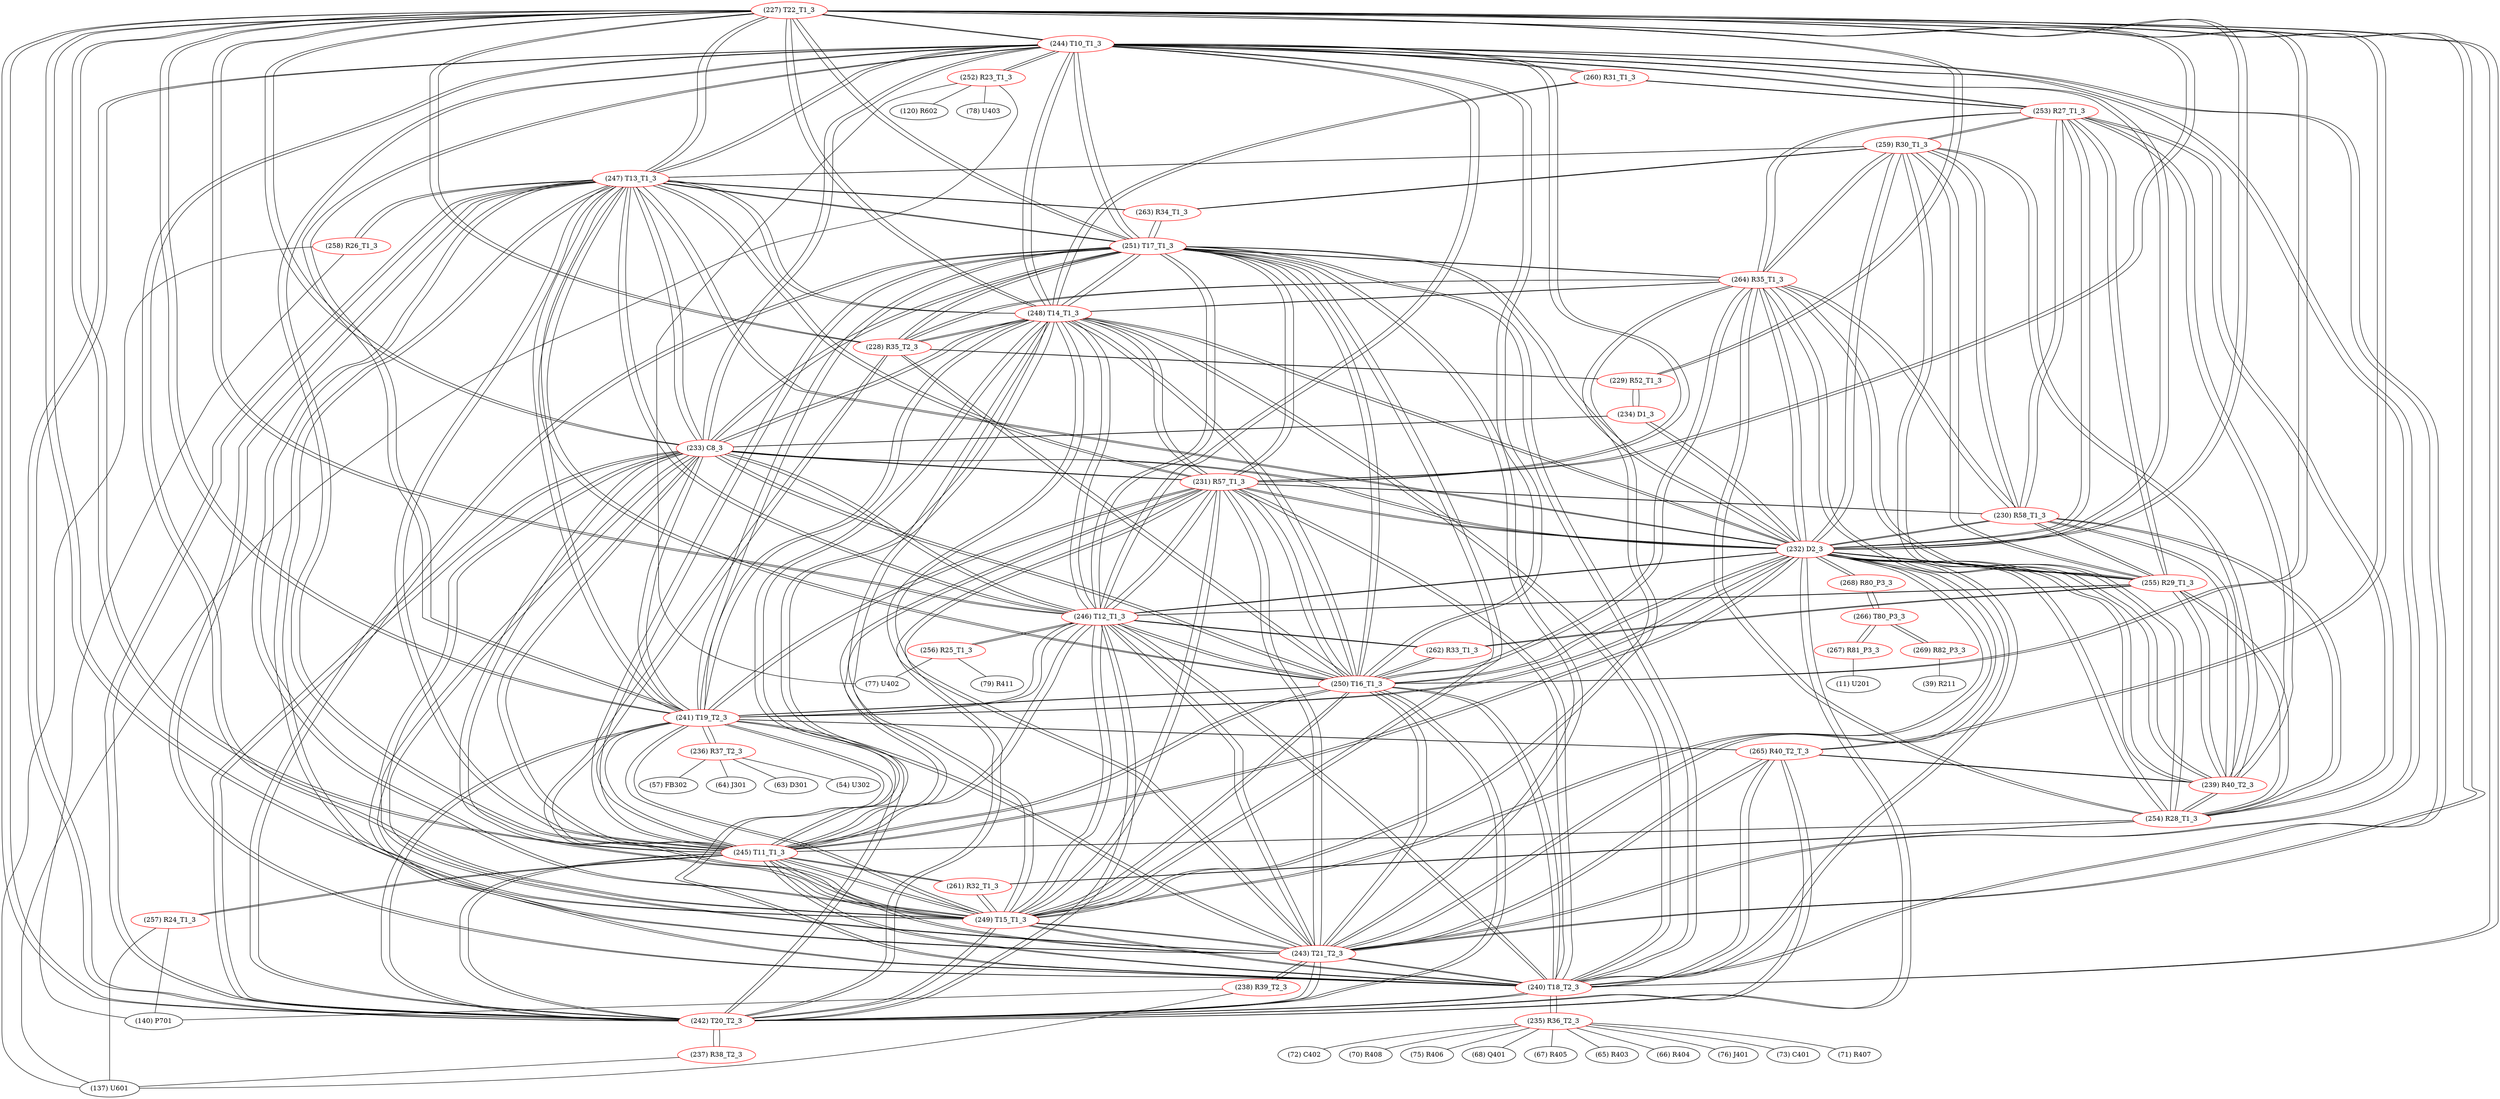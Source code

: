 graph {
	227 [label="(227) T22_T1_3" color=red]
	244 [label="(244) T10_T1_3"]
	245 [label="(245) T11_T1_3"]
	246 [label="(246) T12_T1_3"]
	247 [label="(247) T13_T1_3"]
	242 [label="(242) T20_T2_3"]
	248 [label="(248) T14_T1_3"]
	249 [label="(249) T15_T1_3"]
	240 [label="(240) T18_T2_3"]
	243 [label="(243) T21_T2_3"]
	241 [label="(241) T19_T2_3"]
	233 [label="(233) C8_3"]
	250 [label="(250) T16_T1_3"]
	251 [label="(251) T17_T1_3"]
	232 [label="(232) D2_3"]
	231 [label="(231) R57_T1_3"]
	228 [label="(228) R35_T2_3"]
	229 [label="(229) R52_T1_3"]
	265 [label="(265) R40_T2_T_3"]
	228 [label="(228) R35_T2_3" color=red]
	229 [label="(229) R52_T1_3"]
	227 [label="(227) T22_T1_3"]
	248 [label="(248) T14_T1_3"]
	249 [label="(249) T15_T1_3"]
	251 [label="(251) T17_T1_3"]
	250 [label="(250) T16_T1_3"]
	264 [label="(264) R35_T1_3"]
	229 [label="(229) R52_T1_3" color=red]
	234 [label="(234) D1_3"]
	228 [label="(228) R35_T2_3"]
	227 [label="(227) T22_T1_3"]
	230 [label="(230) R58_T1_3" color=red]
	232 [label="(232) D2_3"]
	239 [label="(239) R40_T2_3"]
	253 [label="(253) R27_T1_3"]
	254 [label="(254) R28_T1_3"]
	255 [label="(255) R29_T1_3"]
	259 [label="(259) R30_T1_3"]
	264 [label="(264) R35_T1_3"]
	231 [label="(231) R57_T1_3"]
	231 [label="(231) R57_T1_3" color=red]
	244 [label="(244) T10_T1_3"]
	245 [label="(245) T11_T1_3"]
	246 [label="(246) T12_T1_3"]
	247 [label="(247) T13_T1_3"]
	242 [label="(242) T20_T2_3"]
	248 [label="(248) T14_T1_3"]
	249 [label="(249) T15_T1_3"]
	240 [label="(240) T18_T2_3"]
	243 [label="(243) T21_T2_3"]
	241 [label="(241) T19_T2_3"]
	233 [label="(233) C8_3"]
	250 [label="(250) T16_T1_3"]
	251 [label="(251) T17_T1_3"]
	232 [label="(232) D2_3"]
	227 [label="(227) T22_T1_3"]
	230 [label="(230) R58_T1_3"]
	232 [label="(232) D2_3" color=red]
	230 [label="(230) R58_T1_3"]
	239 [label="(239) R40_T2_3"]
	253 [label="(253) R27_T1_3"]
	254 [label="(254) R28_T1_3"]
	255 [label="(255) R29_T1_3"]
	259 [label="(259) R30_T1_3"]
	264 [label="(264) R35_T1_3"]
	244 [label="(244) T10_T1_3"]
	245 [label="(245) T11_T1_3"]
	246 [label="(246) T12_T1_3"]
	247 [label="(247) T13_T1_3"]
	242 [label="(242) T20_T2_3"]
	248 [label="(248) T14_T1_3"]
	249 [label="(249) T15_T1_3"]
	240 [label="(240) T18_T2_3"]
	243 [label="(243) T21_T2_3"]
	241 [label="(241) T19_T2_3"]
	233 [label="(233) C8_3"]
	250 [label="(250) T16_T1_3"]
	251 [label="(251) T17_T1_3"]
	227 [label="(227) T22_T1_3"]
	231 [label="(231) R57_T1_3"]
	234 [label="(234) D1_3"]
	268 [label="(268) R80_P3_3"]
	233 [label="(233) C8_3" color=red]
	244 [label="(244) T10_T1_3"]
	245 [label="(245) T11_T1_3"]
	246 [label="(246) T12_T1_3"]
	247 [label="(247) T13_T1_3"]
	242 [label="(242) T20_T2_3"]
	248 [label="(248) T14_T1_3"]
	249 [label="(249) T15_T1_3"]
	240 [label="(240) T18_T2_3"]
	243 [label="(243) T21_T2_3"]
	241 [label="(241) T19_T2_3"]
	250 [label="(250) T16_T1_3"]
	251 [label="(251) T17_T1_3"]
	232 [label="(232) D2_3"]
	227 [label="(227) T22_T1_3"]
	231 [label="(231) R57_T1_3"]
	234 [label="(234) D1_3"]
	234 [label="(234) D1_3" color=red]
	232 [label="(232) D2_3"]
	233 [label="(233) C8_3"]
	229 [label="(229) R52_T1_3"]
	235 [label="(235) R36_T2_3" color=red]
	68 [label="(68) Q401"]
	67 [label="(67) R405"]
	65 [label="(65) R403"]
	66 [label="(66) R404"]
	76 [label="(76) J401"]
	73 [label="(73) C401"]
	71 [label="(71) R407"]
	72 [label="(72) C402"]
	70 [label="(70) R408"]
	75 [label="(75) R406"]
	240 [label="(240) T18_T2_3"]
	236 [label="(236) R37_T2_3" color=red]
	63 [label="(63) D301"]
	54 [label="(54) U302"]
	57 [label="(57) FB302"]
	64 [label="(64) J301"]
	241 [label="(241) T19_T2_3"]
	237 [label="(237) R38_T2_3" color=red]
	137 [label="(137) U601"]
	242 [label="(242) T20_T2_3"]
	238 [label="(238) R39_T2_3" color=red]
	140 [label="(140) P701"]
	137 [label="(137) U601"]
	243 [label="(243) T21_T2_3"]
	239 [label="(239) R40_T2_3" color=red]
	232 [label="(232) D2_3"]
	230 [label="(230) R58_T1_3"]
	253 [label="(253) R27_T1_3"]
	254 [label="(254) R28_T1_3"]
	255 [label="(255) R29_T1_3"]
	259 [label="(259) R30_T1_3"]
	264 [label="(264) R35_T1_3"]
	265 [label="(265) R40_T2_T_3"]
	240 [label="(240) T18_T2_3" color=red]
	244 [label="(244) T10_T1_3"]
	245 [label="(245) T11_T1_3"]
	246 [label="(246) T12_T1_3"]
	247 [label="(247) T13_T1_3"]
	242 [label="(242) T20_T2_3"]
	248 [label="(248) T14_T1_3"]
	249 [label="(249) T15_T1_3"]
	243 [label="(243) T21_T2_3"]
	241 [label="(241) T19_T2_3"]
	233 [label="(233) C8_3"]
	250 [label="(250) T16_T1_3"]
	251 [label="(251) T17_T1_3"]
	232 [label="(232) D2_3"]
	227 [label="(227) T22_T1_3"]
	231 [label="(231) R57_T1_3"]
	265 [label="(265) R40_T2_T_3"]
	235 [label="(235) R36_T2_3"]
	241 [label="(241) T19_T2_3" color=red]
	244 [label="(244) T10_T1_3"]
	245 [label="(245) T11_T1_3"]
	246 [label="(246) T12_T1_3"]
	247 [label="(247) T13_T1_3"]
	242 [label="(242) T20_T2_3"]
	248 [label="(248) T14_T1_3"]
	249 [label="(249) T15_T1_3"]
	240 [label="(240) T18_T2_3"]
	243 [label="(243) T21_T2_3"]
	233 [label="(233) C8_3"]
	250 [label="(250) T16_T1_3"]
	251 [label="(251) T17_T1_3"]
	232 [label="(232) D2_3"]
	227 [label="(227) T22_T1_3"]
	231 [label="(231) R57_T1_3"]
	265 [label="(265) R40_T2_T_3"]
	236 [label="(236) R37_T2_3"]
	242 [label="(242) T20_T2_3" color=red]
	244 [label="(244) T10_T1_3"]
	245 [label="(245) T11_T1_3"]
	246 [label="(246) T12_T1_3"]
	247 [label="(247) T13_T1_3"]
	248 [label="(248) T14_T1_3"]
	249 [label="(249) T15_T1_3"]
	240 [label="(240) T18_T2_3"]
	243 [label="(243) T21_T2_3"]
	241 [label="(241) T19_T2_3"]
	233 [label="(233) C8_3"]
	250 [label="(250) T16_T1_3"]
	251 [label="(251) T17_T1_3"]
	232 [label="(232) D2_3"]
	227 [label="(227) T22_T1_3"]
	231 [label="(231) R57_T1_3"]
	265 [label="(265) R40_T2_T_3"]
	237 [label="(237) R38_T2_3"]
	243 [label="(243) T21_T2_3" color=red]
	244 [label="(244) T10_T1_3"]
	245 [label="(245) T11_T1_3"]
	246 [label="(246) T12_T1_3"]
	247 [label="(247) T13_T1_3"]
	242 [label="(242) T20_T2_3"]
	248 [label="(248) T14_T1_3"]
	249 [label="(249) T15_T1_3"]
	240 [label="(240) T18_T2_3"]
	241 [label="(241) T19_T2_3"]
	233 [label="(233) C8_3"]
	250 [label="(250) T16_T1_3"]
	251 [label="(251) T17_T1_3"]
	232 [label="(232) D2_3"]
	227 [label="(227) T22_T1_3"]
	231 [label="(231) R57_T1_3"]
	265 [label="(265) R40_T2_T_3"]
	238 [label="(238) R39_T2_3"]
	244 [label="(244) T10_T1_3" color=red]
	245 [label="(245) T11_T1_3"]
	246 [label="(246) T12_T1_3"]
	247 [label="(247) T13_T1_3"]
	242 [label="(242) T20_T2_3"]
	248 [label="(248) T14_T1_3"]
	249 [label="(249) T15_T1_3"]
	240 [label="(240) T18_T2_3"]
	243 [label="(243) T21_T2_3"]
	241 [label="(241) T19_T2_3"]
	233 [label="(233) C8_3"]
	250 [label="(250) T16_T1_3"]
	251 [label="(251) T17_T1_3"]
	232 [label="(232) D2_3"]
	227 [label="(227) T22_T1_3"]
	231 [label="(231) R57_T1_3"]
	252 [label="(252) R23_T1_3"]
	260 [label="(260) R31_T1_3"]
	253 [label="(253) R27_T1_3"]
	245 [label="(245) T11_T1_3" color=red]
	244 [label="(244) T10_T1_3"]
	246 [label="(246) T12_T1_3"]
	247 [label="(247) T13_T1_3"]
	242 [label="(242) T20_T2_3"]
	248 [label="(248) T14_T1_3"]
	249 [label="(249) T15_T1_3"]
	240 [label="(240) T18_T2_3"]
	243 [label="(243) T21_T2_3"]
	241 [label="(241) T19_T2_3"]
	233 [label="(233) C8_3"]
	250 [label="(250) T16_T1_3"]
	251 [label="(251) T17_T1_3"]
	232 [label="(232) D2_3"]
	227 [label="(227) T22_T1_3"]
	231 [label="(231) R57_T1_3"]
	257 [label="(257) R24_T1_3"]
	261 [label="(261) R32_T1_3"]
	254 [label="(254) R28_T1_3"]
	246 [label="(246) T12_T1_3" color=red]
	244 [label="(244) T10_T1_3"]
	245 [label="(245) T11_T1_3"]
	247 [label="(247) T13_T1_3"]
	242 [label="(242) T20_T2_3"]
	248 [label="(248) T14_T1_3"]
	249 [label="(249) T15_T1_3"]
	240 [label="(240) T18_T2_3"]
	243 [label="(243) T21_T2_3"]
	241 [label="(241) T19_T2_3"]
	233 [label="(233) C8_3"]
	250 [label="(250) T16_T1_3"]
	251 [label="(251) T17_T1_3"]
	232 [label="(232) D2_3"]
	227 [label="(227) T22_T1_3"]
	231 [label="(231) R57_T1_3"]
	262 [label="(262) R33_T1_3"]
	255 [label="(255) R29_T1_3"]
	256 [label="(256) R25_T1_3"]
	247 [label="(247) T13_T1_3" color=red]
	244 [label="(244) T10_T1_3"]
	245 [label="(245) T11_T1_3"]
	246 [label="(246) T12_T1_3"]
	242 [label="(242) T20_T2_3"]
	248 [label="(248) T14_T1_3"]
	249 [label="(249) T15_T1_3"]
	240 [label="(240) T18_T2_3"]
	243 [label="(243) T21_T2_3"]
	241 [label="(241) T19_T2_3"]
	233 [label="(233) C8_3"]
	250 [label="(250) T16_T1_3"]
	251 [label="(251) T17_T1_3"]
	232 [label="(232) D2_3"]
	227 [label="(227) T22_T1_3"]
	231 [label="(231) R57_T1_3"]
	263 [label="(263) R34_T1_3"]
	259 [label="(259) R30_T1_3"]
	258 [label="(258) R26_T1_3"]
	248 [label="(248) T14_T1_3" color=red]
	244 [label="(244) T10_T1_3"]
	245 [label="(245) T11_T1_3"]
	246 [label="(246) T12_T1_3"]
	247 [label="(247) T13_T1_3"]
	242 [label="(242) T20_T2_3"]
	249 [label="(249) T15_T1_3"]
	240 [label="(240) T18_T2_3"]
	243 [label="(243) T21_T2_3"]
	241 [label="(241) T19_T2_3"]
	233 [label="(233) C8_3"]
	250 [label="(250) T16_T1_3"]
	251 [label="(251) T17_T1_3"]
	232 [label="(232) D2_3"]
	227 [label="(227) T22_T1_3"]
	231 [label="(231) R57_T1_3"]
	264 [label="(264) R35_T1_3"]
	228 [label="(228) R35_T2_3"]
	260 [label="(260) R31_T1_3"]
	249 [label="(249) T15_T1_3" color=red]
	244 [label="(244) T10_T1_3"]
	245 [label="(245) T11_T1_3"]
	246 [label="(246) T12_T1_3"]
	247 [label="(247) T13_T1_3"]
	242 [label="(242) T20_T2_3"]
	248 [label="(248) T14_T1_3"]
	240 [label="(240) T18_T2_3"]
	243 [label="(243) T21_T2_3"]
	241 [label="(241) T19_T2_3"]
	233 [label="(233) C8_3"]
	250 [label="(250) T16_T1_3"]
	251 [label="(251) T17_T1_3"]
	232 [label="(232) D2_3"]
	227 [label="(227) T22_T1_3"]
	231 [label="(231) R57_T1_3"]
	264 [label="(264) R35_T1_3"]
	228 [label="(228) R35_T2_3"]
	261 [label="(261) R32_T1_3"]
	250 [label="(250) T16_T1_3" color=red]
	244 [label="(244) T10_T1_3"]
	245 [label="(245) T11_T1_3"]
	246 [label="(246) T12_T1_3"]
	247 [label="(247) T13_T1_3"]
	242 [label="(242) T20_T2_3"]
	248 [label="(248) T14_T1_3"]
	249 [label="(249) T15_T1_3"]
	240 [label="(240) T18_T2_3"]
	243 [label="(243) T21_T2_3"]
	241 [label="(241) T19_T2_3"]
	233 [label="(233) C8_3"]
	251 [label="(251) T17_T1_3"]
	232 [label="(232) D2_3"]
	227 [label="(227) T22_T1_3"]
	231 [label="(231) R57_T1_3"]
	264 [label="(264) R35_T1_3"]
	228 [label="(228) R35_T2_3"]
	262 [label="(262) R33_T1_3"]
	251 [label="(251) T17_T1_3" color=red]
	244 [label="(244) T10_T1_3"]
	245 [label="(245) T11_T1_3"]
	246 [label="(246) T12_T1_3"]
	247 [label="(247) T13_T1_3"]
	242 [label="(242) T20_T2_3"]
	248 [label="(248) T14_T1_3"]
	249 [label="(249) T15_T1_3"]
	240 [label="(240) T18_T2_3"]
	243 [label="(243) T21_T2_3"]
	241 [label="(241) T19_T2_3"]
	233 [label="(233) C8_3"]
	250 [label="(250) T16_T1_3"]
	232 [label="(232) D2_3"]
	227 [label="(227) T22_T1_3"]
	231 [label="(231) R57_T1_3"]
	264 [label="(264) R35_T1_3"]
	228 [label="(228) R35_T2_3"]
	263 [label="(263) R34_T1_3"]
	252 [label="(252) R23_T1_3" color=red]
	78 [label="(78) U403"]
	137 [label="(137) U601"]
	120 [label="(120) R602"]
	77 [label="(77) U402"]
	244 [label="(244) T10_T1_3"]
	253 [label="(253) R27_T1_3" color=red]
	232 [label="(232) D2_3"]
	230 [label="(230) R58_T1_3"]
	239 [label="(239) R40_T2_3"]
	254 [label="(254) R28_T1_3"]
	255 [label="(255) R29_T1_3"]
	259 [label="(259) R30_T1_3"]
	264 [label="(264) R35_T1_3"]
	260 [label="(260) R31_T1_3"]
	244 [label="(244) T10_T1_3"]
	254 [label="(254) R28_T1_3" color=red]
	232 [label="(232) D2_3"]
	230 [label="(230) R58_T1_3"]
	239 [label="(239) R40_T2_3"]
	253 [label="(253) R27_T1_3"]
	255 [label="(255) R29_T1_3"]
	259 [label="(259) R30_T1_3"]
	264 [label="(264) R35_T1_3"]
	261 [label="(261) R32_T1_3"]
	245 [label="(245) T11_T1_3"]
	255 [label="(255) R29_T1_3" color=red]
	232 [label="(232) D2_3"]
	230 [label="(230) R58_T1_3"]
	239 [label="(239) R40_T2_3"]
	253 [label="(253) R27_T1_3"]
	254 [label="(254) R28_T1_3"]
	259 [label="(259) R30_T1_3"]
	264 [label="(264) R35_T1_3"]
	262 [label="(262) R33_T1_3"]
	246 [label="(246) T12_T1_3"]
	256 [label="(256) R25_T1_3" color=red]
	79 [label="(79) R411"]
	77 [label="(77) U402"]
	246 [label="(246) T12_T1_3"]
	257 [label="(257) R24_T1_3" color=red]
	137 [label="(137) U601"]
	140 [label="(140) P701"]
	245 [label="(245) T11_T1_3"]
	258 [label="(258) R26_T1_3" color=red]
	140 [label="(140) P701"]
	137 [label="(137) U601"]
	247 [label="(247) T13_T1_3"]
	259 [label="(259) R30_T1_3" color=red]
	232 [label="(232) D2_3"]
	230 [label="(230) R58_T1_3"]
	239 [label="(239) R40_T2_3"]
	253 [label="(253) R27_T1_3"]
	254 [label="(254) R28_T1_3"]
	255 [label="(255) R29_T1_3"]
	264 [label="(264) R35_T1_3"]
	247 [label="(247) T13_T1_3"]
	263 [label="(263) R34_T1_3"]
	260 [label="(260) R31_T1_3" color=red]
	253 [label="(253) R27_T1_3"]
	244 [label="(244) T10_T1_3"]
	248 [label="(248) T14_T1_3"]
	261 [label="(261) R32_T1_3" color=red]
	249 [label="(249) T15_T1_3"]
	245 [label="(245) T11_T1_3"]
	254 [label="(254) R28_T1_3"]
	262 [label="(262) R33_T1_3" color=red]
	250 [label="(250) T16_T1_3"]
	255 [label="(255) R29_T1_3"]
	246 [label="(246) T12_T1_3"]
	263 [label="(263) R34_T1_3" color=red]
	251 [label="(251) T17_T1_3"]
	247 [label="(247) T13_T1_3"]
	259 [label="(259) R30_T1_3"]
	264 [label="(264) R35_T1_3" color=red]
	232 [label="(232) D2_3"]
	230 [label="(230) R58_T1_3"]
	239 [label="(239) R40_T2_3"]
	253 [label="(253) R27_T1_3"]
	254 [label="(254) R28_T1_3"]
	255 [label="(255) R29_T1_3"]
	259 [label="(259) R30_T1_3"]
	248 [label="(248) T14_T1_3"]
	249 [label="(249) T15_T1_3"]
	251 [label="(251) T17_T1_3"]
	250 [label="(250) T16_T1_3"]
	228 [label="(228) R35_T2_3"]
	265 [label="(265) R40_T2_T_3" color=red]
	242 [label="(242) T20_T2_3"]
	243 [label="(243) T21_T2_3"]
	241 [label="(241) T19_T2_3"]
	227 [label="(227) T22_T1_3"]
	240 [label="(240) T18_T2_3"]
	239 [label="(239) R40_T2_3"]
	266 [label="(266) T80_P3_3" color=red]
	267 [label="(267) R81_P3_3"]
	269 [label="(269) R82_P3_3"]
	268 [label="(268) R80_P3_3"]
	267 [label="(267) R81_P3_3" color=red]
	11 [label="(11) U201"]
	266 [label="(266) T80_P3_3"]
	268 [label="(268) R80_P3_3" color=red]
	232 [label="(232) D2_3"]
	266 [label="(266) T80_P3_3"]
	269 [label="(269) R82_P3_3" color=red]
	39 [label="(39) R211"]
	266 [label="(266) T80_P3_3"]
	227 -- 244
	227 -- 245
	227 -- 246
	227 -- 247
	227 -- 242
	227 -- 248
	227 -- 249
	227 -- 240
	227 -- 243
	227 -- 241
	227 -- 233
	227 -- 250
	227 -- 251
	227 -- 232
	227 -- 231
	227 -- 228
	227 -- 229
	227 -- 265
	228 -- 229
	228 -- 227
	228 -- 248
	228 -- 249
	228 -- 251
	228 -- 250
	228 -- 264
	229 -- 234
	229 -- 228
	229 -- 227
	230 -- 232
	230 -- 239
	230 -- 253
	230 -- 254
	230 -- 255
	230 -- 259
	230 -- 264
	230 -- 231
	231 -- 244
	231 -- 245
	231 -- 246
	231 -- 247
	231 -- 242
	231 -- 248
	231 -- 249
	231 -- 240
	231 -- 243
	231 -- 241
	231 -- 233
	231 -- 250
	231 -- 251
	231 -- 232
	231 -- 227
	231 -- 230
	232 -- 230
	232 -- 239
	232 -- 253
	232 -- 254
	232 -- 255
	232 -- 259
	232 -- 264
	232 -- 244
	232 -- 245
	232 -- 246
	232 -- 247
	232 -- 242
	232 -- 248
	232 -- 249
	232 -- 240
	232 -- 243
	232 -- 241
	232 -- 233
	232 -- 250
	232 -- 251
	232 -- 227
	232 -- 231
	232 -- 234
	232 -- 268
	233 -- 244
	233 -- 245
	233 -- 246
	233 -- 247
	233 -- 242
	233 -- 248
	233 -- 249
	233 -- 240
	233 -- 243
	233 -- 241
	233 -- 250
	233 -- 251
	233 -- 232
	233 -- 227
	233 -- 231
	233 -- 234
	234 -- 232
	234 -- 233
	234 -- 229
	235 -- 68
	235 -- 67
	235 -- 65
	235 -- 66
	235 -- 76
	235 -- 73
	235 -- 71
	235 -- 72
	235 -- 70
	235 -- 75
	235 -- 240
	236 -- 63
	236 -- 54
	236 -- 57
	236 -- 64
	236 -- 241
	237 -- 137
	237 -- 242
	238 -- 140
	238 -- 137
	238 -- 243
	239 -- 232
	239 -- 230
	239 -- 253
	239 -- 254
	239 -- 255
	239 -- 259
	239 -- 264
	239 -- 265
	240 -- 244
	240 -- 245
	240 -- 246
	240 -- 247
	240 -- 242
	240 -- 248
	240 -- 249
	240 -- 243
	240 -- 241
	240 -- 233
	240 -- 250
	240 -- 251
	240 -- 232
	240 -- 227
	240 -- 231
	240 -- 265
	240 -- 235
	241 -- 244
	241 -- 245
	241 -- 246
	241 -- 247
	241 -- 242
	241 -- 248
	241 -- 249
	241 -- 240
	241 -- 243
	241 -- 233
	241 -- 250
	241 -- 251
	241 -- 232
	241 -- 227
	241 -- 231
	241 -- 265
	241 -- 236
	242 -- 244
	242 -- 245
	242 -- 246
	242 -- 247
	242 -- 248
	242 -- 249
	242 -- 240
	242 -- 243
	242 -- 241
	242 -- 233
	242 -- 250
	242 -- 251
	242 -- 232
	242 -- 227
	242 -- 231
	242 -- 265
	242 -- 237
	243 -- 244
	243 -- 245
	243 -- 246
	243 -- 247
	243 -- 242
	243 -- 248
	243 -- 249
	243 -- 240
	243 -- 241
	243 -- 233
	243 -- 250
	243 -- 251
	243 -- 232
	243 -- 227
	243 -- 231
	243 -- 265
	243 -- 238
	244 -- 245
	244 -- 246
	244 -- 247
	244 -- 242
	244 -- 248
	244 -- 249
	244 -- 240
	244 -- 243
	244 -- 241
	244 -- 233
	244 -- 250
	244 -- 251
	244 -- 232
	244 -- 227
	244 -- 231
	244 -- 252
	244 -- 260
	244 -- 253
	245 -- 244
	245 -- 246
	245 -- 247
	245 -- 242
	245 -- 248
	245 -- 249
	245 -- 240
	245 -- 243
	245 -- 241
	245 -- 233
	245 -- 250
	245 -- 251
	245 -- 232
	245 -- 227
	245 -- 231
	245 -- 257
	245 -- 261
	245 -- 254
	246 -- 244
	246 -- 245
	246 -- 247
	246 -- 242
	246 -- 248
	246 -- 249
	246 -- 240
	246 -- 243
	246 -- 241
	246 -- 233
	246 -- 250
	246 -- 251
	246 -- 232
	246 -- 227
	246 -- 231
	246 -- 262
	246 -- 255
	246 -- 256
	247 -- 244
	247 -- 245
	247 -- 246
	247 -- 242
	247 -- 248
	247 -- 249
	247 -- 240
	247 -- 243
	247 -- 241
	247 -- 233
	247 -- 250
	247 -- 251
	247 -- 232
	247 -- 227
	247 -- 231
	247 -- 263
	247 -- 259
	247 -- 258
	248 -- 244
	248 -- 245
	248 -- 246
	248 -- 247
	248 -- 242
	248 -- 249
	248 -- 240
	248 -- 243
	248 -- 241
	248 -- 233
	248 -- 250
	248 -- 251
	248 -- 232
	248 -- 227
	248 -- 231
	248 -- 264
	248 -- 228
	248 -- 260
	249 -- 244
	249 -- 245
	249 -- 246
	249 -- 247
	249 -- 242
	249 -- 248
	249 -- 240
	249 -- 243
	249 -- 241
	249 -- 233
	249 -- 250
	249 -- 251
	249 -- 232
	249 -- 227
	249 -- 231
	249 -- 264
	249 -- 228
	249 -- 261
	250 -- 244
	250 -- 245
	250 -- 246
	250 -- 247
	250 -- 242
	250 -- 248
	250 -- 249
	250 -- 240
	250 -- 243
	250 -- 241
	250 -- 233
	250 -- 251
	250 -- 232
	250 -- 227
	250 -- 231
	250 -- 264
	250 -- 228
	250 -- 262
	251 -- 244
	251 -- 245
	251 -- 246
	251 -- 247
	251 -- 242
	251 -- 248
	251 -- 249
	251 -- 240
	251 -- 243
	251 -- 241
	251 -- 233
	251 -- 250
	251 -- 232
	251 -- 227
	251 -- 231
	251 -- 264
	251 -- 228
	251 -- 263
	252 -- 78
	252 -- 137
	252 -- 120
	252 -- 77
	252 -- 244
	253 -- 232
	253 -- 230
	253 -- 239
	253 -- 254
	253 -- 255
	253 -- 259
	253 -- 264
	253 -- 260
	253 -- 244
	254 -- 232
	254 -- 230
	254 -- 239
	254 -- 253
	254 -- 255
	254 -- 259
	254 -- 264
	254 -- 261
	254 -- 245
	255 -- 232
	255 -- 230
	255 -- 239
	255 -- 253
	255 -- 254
	255 -- 259
	255 -- 264
	255 -- 262
	255 -- 246
	256 -- 79
	256 -- 77
	256 -- 246
	257 -- 137
	257 -- 140
	257 -- 245
	258 -- 140
	258 -- 137
	258 -- 247
	259 -- 232
	259 -- 230
	259 -- 239
	259 -- 253
	259 -- 254
	259 -- 255
	259 -- 264
	259 -- 247
	259 -- 263
	260 -- 253
	260 -- 244
	260 -- 248
	261 -- 249
	261 -- 245
	261 -- 254
	262 -- 250
	262 -- 255
	262 -- 246
	263 -- 251
	263 -- 247
	263 -- 259
	264 -- 232
	264 -- 230
	264 -- 239
	264 -- 253
	264 -- 254
	264 -- 255
	264 -- 259
	264 -- 248
	264 -- 249
	264 -- 251
	264 -- 250
	264 -- 228
	265 -- 242
	265 -- 243
	265 -- 241
	265 -- 227
	265 -- 240
	265 -- 239
	266 -- 267
	266 -- 269
	266 -- 268
	267 -- 11
	267 -- 266
	268 -- 232
	268 -- 266
	269 -- 39
	269 -- 266
}